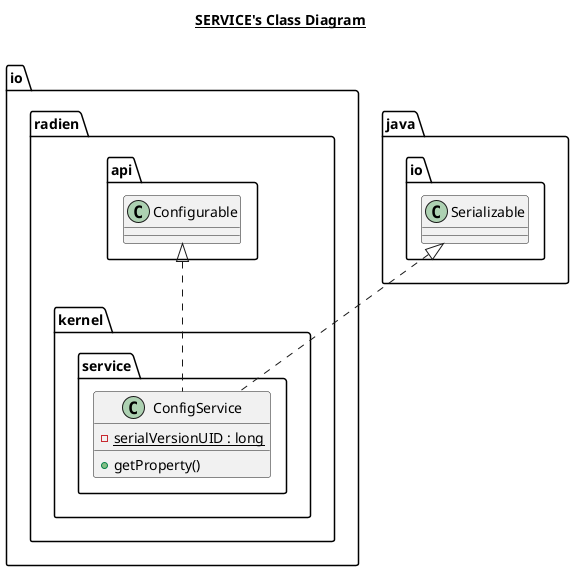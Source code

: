 @startuml

title __SERVICE's Class Diagram__\n

  namespace io.radien.kernel {
    namespace service {
      class io.radien.kernel.service.ConfigService {
          {static} - serialVersionUID : long
          + getProperty()
      }
    }
  }
  

  io.radien.kernel.service.ConfigService .up.|> io.radien.api.Configurable
  io.radien.kernel.service.ConfigService .up.|> java.io.Serializable







@enduml
